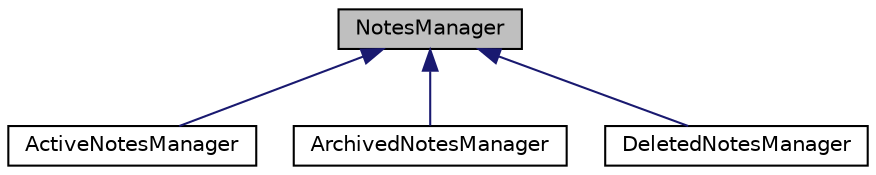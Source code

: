 digraph "NotesManager"
{
  edge [fontname="Helvetica",fontsize="10",labelfontname="Helvetica",labelfontsize="10"];
  node [fontname="Helvetica",fontsize="10",shape=record];
  Node1 [label="NotesManager",height=0.2,width=0.4,color="black", fillcolor="grey75", style="filled", fontcolor="black"];
  Node1 -> Node2 [dir="back",color="midnightblue",fontsize="10",style="solid",fontname="Helvetica"];
  Node2 [label="ActiveNotesManager",height=0.2,width=0.4,color="black", fillcolor="white", style="filled",URL="$class_active_notes_manager.html"];
  Node1 -> Node3 [dir="back",color="midnightblue",fontsize="10",style="solid",fontname="Helvetica"];
  Node3 [label="ArchivedNotesManager",height=0.2,width=0.4,color="black", fillcolor="white", style="filled",URL="$class_archived_notes_manager.html"];
  Node1 -> Node4 [dir="back",color="midnightblue",fontsize="10",style="solid",fontname="Helvetica"];
  Node4 [label="DeletedNotesManager",height=0.2,width=0.4,color="black", fillcolor="white", style="filled",URL="$class_deleted_notes_manager.html"];
}
